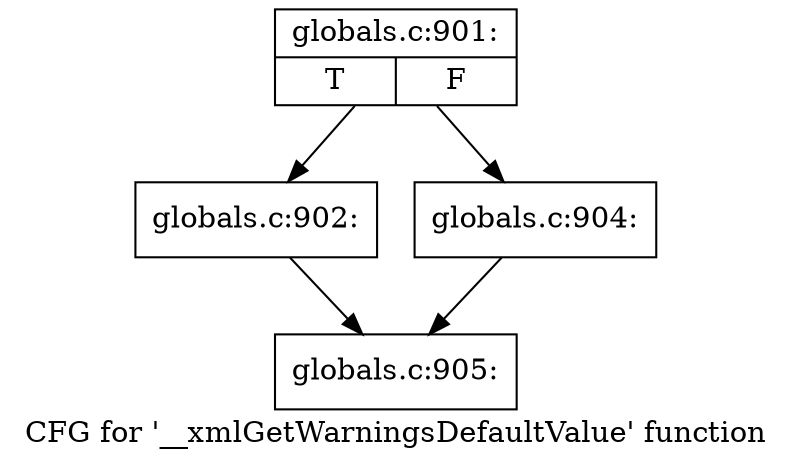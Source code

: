 digraph "CFG for '__xmlGetWarningsDefaultValue' function" {
	label="CFG for '__xmlGetWarningsDefaultValue' function";

	Node0x4997890 [shape=record,label="{globals.c:901:|{<s0>T|<s1>F}}"];
	Node0x4997890 -> Node0x4a6c090;
	Node0x4997890 -> Node0x4a6c280;
	Node0x4a6c090 [shape=record,label="{globals.c:902:}"];
	Node0x4a6c090 -> Node0x4a6c0e0;
	Node0x4a6c280 [shape=record,label="{globals.c:904:}"];
	Node0x4a6c280 -> Node0x4a6c0e0;
	Node0x4a6c0e0 [shape=record,label="{globals.c:905:}"];
}
